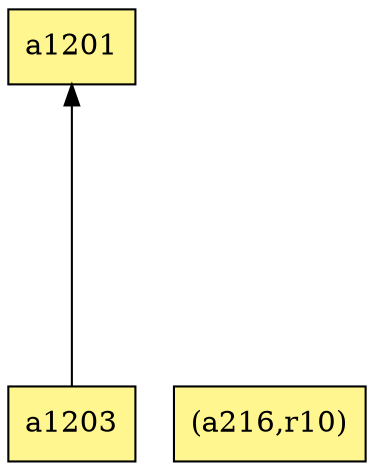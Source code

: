 digraph G {
rankdir=BT;ranksep="2.0";
"a1203" [shape=record,fillcolor=khaki1,style=filled,label="{a1203}"];
"(a216,r10)" [shape=record,fillcolor=khaki1,style=filled,label="{(a216,r10)}"];
"a1201" [shape=record,fillcolor=khaki1,style=filled,label="{a1201}"];
"a1203" -> "a1201"
}